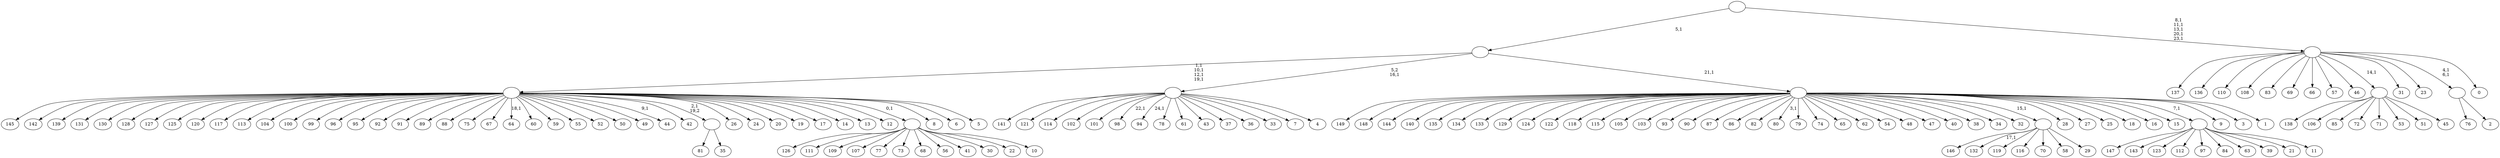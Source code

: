 digraph T {
	175 [label="149"]
	174 [label="148"]
	173 [label="147"]
	172 [label="146"]
	171 [label="145"]
	170 [label="144"]
	169 [label="143"]
	168 [label="142"]
	167 [label="141"]
	166 [label="140"]
	165 [label="139"]
	164 [label="138"]
	163 [label="137"]
	162 [label="136"]
	161 [label="135"]
	160 [label="134"]
	159 [label="133"]
	158 [label="132"]
	156 [label="131"]
	155 [label="130"]
	154 [label="129"]
	153 [label="128"]
	152 [label="127"]
	151 [label="126"]
	150 [label="125"]
	149 [label="124"]
	148 [label="123"]
	147 [label="122"]
	146 [label="121"]
	145 [label="120"]
	144 [label="119"]
	143 [label="118"]
	142 [label="117"]
	141 [label="116"]
	140 [label="115"]
	139 [label="114"]
	138 [label="113"]
	137 [label="112"]
	136 [label="111"]
	135 [label="110"]
	134 [label="109"]
	133 [label="108"]
	132 [label="107"]
	131 [label="106"]
	130 [label="105"]
	129 [label="104"]
	128 [label="103"]
	127 [label="102"]
	126 [label="101"]
	125 [label="100"]
	124 [label="99"]
	123 [label="98"]
	121 [label="97"]
	120 [label="96"]
	119 [label="95"]
	118 [label="94"]
	116 [label="93"]
	115 [label="92"]
	114 [label="91"]
	113 [label="90"]
	112 [label="89"]
	111 [label="88"]
	110 [label="87"]
	109 [label="86"]
	108 [label="85"]
	107 [label="84"]
	106 [label="83"]
	105 [label="82"]
	104 [label="81"]
	103 [label="80"]
	101 [label="79"]
	100 [label="78"]
	99 [label="77"]
	98 [label="76"]
	97 [label="75"]
	96 [label="74"]
	95 [label="73"]
	94 [label="72"]
	93 [label="71"]
	92 [label="70"]
	91 [label="69"]
	90 [label="68"]
	89 [label="67"]
	88 [label="66"]
	87 [label="65"]
	86 [label="64"]
	84 [label="63"]
	83 [label="62"]
	82 [label="61"]
	81 [label="60"]
	80 [label="59"]
	79 [label="58"]
	78 [label="57"]
	77 [label="56"]
	76 [label="55"]
	75 [label="54"]
	74 [label="53"]
	73 [label="52"]
	72 [label="51"]
	71 [label="50"]
	70 [label="49"]
	69 [label="48"]
	68 [label="47"]
	67 [label="46"]
	66 [label="45"]
	65 [label=""]
	64 [label="44"]
	62 [label="43"]
	61 [label="42"]
	60 [label="41"]
	59 [label="40"]
	58 [label="39"]
	57 [label="38"]
	56 [label="37"]
	55 [label="36"]
	54 [label="35"]
	53 [label=""]
	52 [label="34"]
	51 [label="33"]
	50 [label="32"]
	49 [label="31"]
	48 [label="30"]
	47 [label="29"]
	46 [label=""]
	45 [label="28"]
	44 [label="27"]
	43 [label="26"]
	42 [label="25"]
	41 [label="24"]
	40 [label="23"]
	39 [label="22"]
	38 [label="21"]
	37 [label="20"]
	36 [label="19"]
	35 [label="18"]
	34 [label="17"]
	33 [label="16"]
	32 [label="15"]
	31 [label="14"]
	30 [label="13"]
	29 [label="12"]
	28 [label="11"]
	27 [label=""]
	26 [label="10"]
	25 [label=""]
	24 [label="9"]
	23 [label="8"]
	22 [label="7"]
	21 [label="6"]
	20 [label="5"]
	19 [label=""]
	15 [label="4"]
	14 [label=""]
	13 [label="3"]
	12 [label="2"]
	11 [label=""]
	9 [label="1"]
	8 [label=""]
	7 [label=""]
	6 [label="0"]
	5 [label=""]
	0 [label=""]
	65 -> 164 [label=""]
	65 -> 131 [label=""]
	65 -> 108 [label=""]
	65 -> 94 [label=""]
	65 -> 93 [label=""]
	65 -> 74 [label=""]
	65 -> 72 [label=""]
	65 -> 66 [label=""]
	53 -> 104 [label=""]
	53 -> 54 [label=""]
	46 -> 158 [label="17,1"]
	46 -> 172 [label=""]
	46 -> 144 [label=""]
	46 -> 141 [label=""]
	46 -> 92 [label=""]
	46 -> 79 [label=""]
	46 -> 47 [label=""]
	27 -> 173 [label=""]
	27 -> 169 [label=""]
	27 -> 148 [label=""]
	27 -> 137 [label=""]
	27 -> 121 [label=""]
	27 -> 107 [label=""]
	27 -> 84 [label=""]
	27 -> 58 [label=""]
	27 -> 38 [label=""]
	27 -> 28 [label=""]
	25 -> 151 [label=""]
	25 -> 136 [label=""]
	25 -> 134 [label=""]
	25 -> 132 [label=""]
	25 -> 99 [label=""]
	25 -> 95 [label=""]
	25 -> 90 [label=""]
	25 -> 77 [label=""]
	25 -> 60 [label=""]
	25 -> 48 [label=""]
	25 -> 39 [label=""]
	25 -> 26 [label=""]
	19 -> 64 [label="9,1"]
	19 -> 86 [label="18,1"]
	19 -> 171 [label=""]
	19 -> 168 [label=""]
	19 -> 165 [label=""]
	19 -> 156 [label=""]
	19 -> 155 [label=""]
	19 -> 153 [label=""]
	19 -> 152 [label=""]
	19 -> 150 [label=""]
	19 -> 145 [label=""]
	19 -> 142 [label=""]
	19 -> 138 [label=""]
	19 -> 129 [label=""]
	19 -> 125 [label=""]
	19 -> 124 [label=""]
	19 -> 120 [label=""]
	19 -> 119 [label=""]
	19 -> 115 [label=""]
	19 -> 114 [label=""]
	19 -> 112 [label=""]
	19 -> 111 [label=""]
	19 -> 97 [label=""]
	19 -> 89 [label=""]
	19 -> 81 [label=""]
	19 -> 80 [label=""]
	19 -> 76 [label=""]
	19 -> 73 [label=""]
	19 -> 71 [label=""]
	19 -> 70 [label=""]
	19 -> 61 [label=""]
	19 -> 53 [label="2,1\n19,2"]
	19 -> 43 [label=""]
	19 -> 41 [label=""]
	19 -> 37 [label=""]
	19 -> 36 [label=""]
	19 -> 34 [label=""]
	19 -> 31 [label=""]
	19 -> 30 [label=""]
	19 -> 29 [label=""]
	19 -> 25 [label="0,1"]
	19 -> 23 [label=""]
	19 -> 21 [label=""]
	19 -> 20 [label=""]
	14 -> 118 [label="24,1"]
	14 -> 123 [label="22,1"]
	14 -> 167 [label=""]
	14 -> 146 [label=""]
	14 -> 139 [label=""]
	14 -> 127 [label=""]
	14 -> 126 [label=""]
	14 -> 100 [label=""]
	14 -> 82 [label=""]
	14 -> 62 [label=""]
	14 -> 56 [label=""]
	14 -> 55 [label=""]
	14 -> 51 [label=""]
	14 -> 22 [label=""]
	14 -> 15 [label=""]
	11 -> 98 [label=""]
	11 -> 12 [label=""]
	8 -> 103 [label="3,1"]
	8 -> 175 [label=""]
	8 -> 174 [label=""]
	8 -> 170 [label=""]
	8 -> 166 [label=""]
	8 -> 161 [label=""]
	8 -> 160 [label=""]
	8 -> 159 [label=""]
	8 -> 154 [label=""]
	8 -> 149 [label=""]
	8 -> 147 [label=""]
	8 -> 143 [label=""]
	8 -> 140 [label=""]
	8 -> 130 [label=""]
	8 -> 128 [label=""]
	8 -> 116 [label=""]
	8 -> 113 [label=""]
	8 -> 110 [label=""]
	8 -> 109 [label=""]
	8 -> 105 [label=""]
	8 -> 101 [label=""]
	8 -> 96 [label=""]
	8 -> 87 [label=""]
	8 -> 83 [label=""]
	8 -> 75 [label=""]
	8 -> 69 [label=""]
	8 -> 68 [label=""]
	8 -> 59 [label=""]
	8 -> 57 [label=""]
	8 -> 52 [label=""]
	8 -> 50 [label=""]
	8 -> 46 [label="15,1"]
	8 -> 45 [label=""]
	8 -> 44 [label=""]
	8 -> 42 [label=""]
	8 -> 35 [label=""]
	8 -> 33 [label=""]
	8 -> 32 [label=""]
	8 -> 27 [label="7,1"]
	8 -> 24 [label=""]
	8 -> 13 [label=""]
	8 -> 9 [label=""]
	7 -> 19 [label="1,1\n10,1\n12,1\n19,1"]
	7 -> 14 [label="5,2\n16,1"]
	7 -> 8 [label="21,1"]
	5 -> 11 [label="4,1\n6,1"]
	5 -> 163 [label=""]
	5 -> 162 [label=""]
	5 -> 135 [label=""]
	5 -> 133 [label=""]
	5 -> 106 [label=""]
	5 -> 91 [label=""]
	5 -> 88 [label=""]
	5 -> 78 [label=""]
	5 -> 67 [label=""]
	5 -> 65 [label="14,1"]
	5 -> 49 [label=""]
	5 -> 40 [label=""]
	5 -> 6 [label=""]
	0 -> 5 [label="8,1\n11,1\n13,1\n20,1\n23,1"]
	0 -> 7 [label="5,1"]
}
